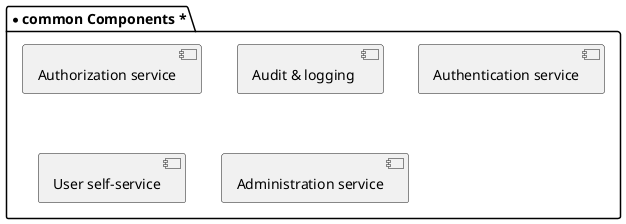 @startuml
package "* common Components *" {
[Authorization service]
[Audit & logging ]
[Authentication service]
[User self-service]
[Administration service]
}
newpage
package "Authentication Service" {
[IDIR] --> LINK
[MoH LDAP] --> LINK
[PHSA] --> LINK
[BCEID] --> LINK
FUTURE --> [BCSC]
}

package "user self-service" {
LINK --> [ID linking]
 [view application role]
}

package "Administration" {
[View user]
[Query clients]
[Manage users]
[Manage clients]
[View events]
[identity provider configuration]
}
newpage
package "Authorization Service" {
[RBAC - users accessing BC health web application]
[RBAC - client application access to BC Health resources behind the BC Health API gateway]
}


@enduml

